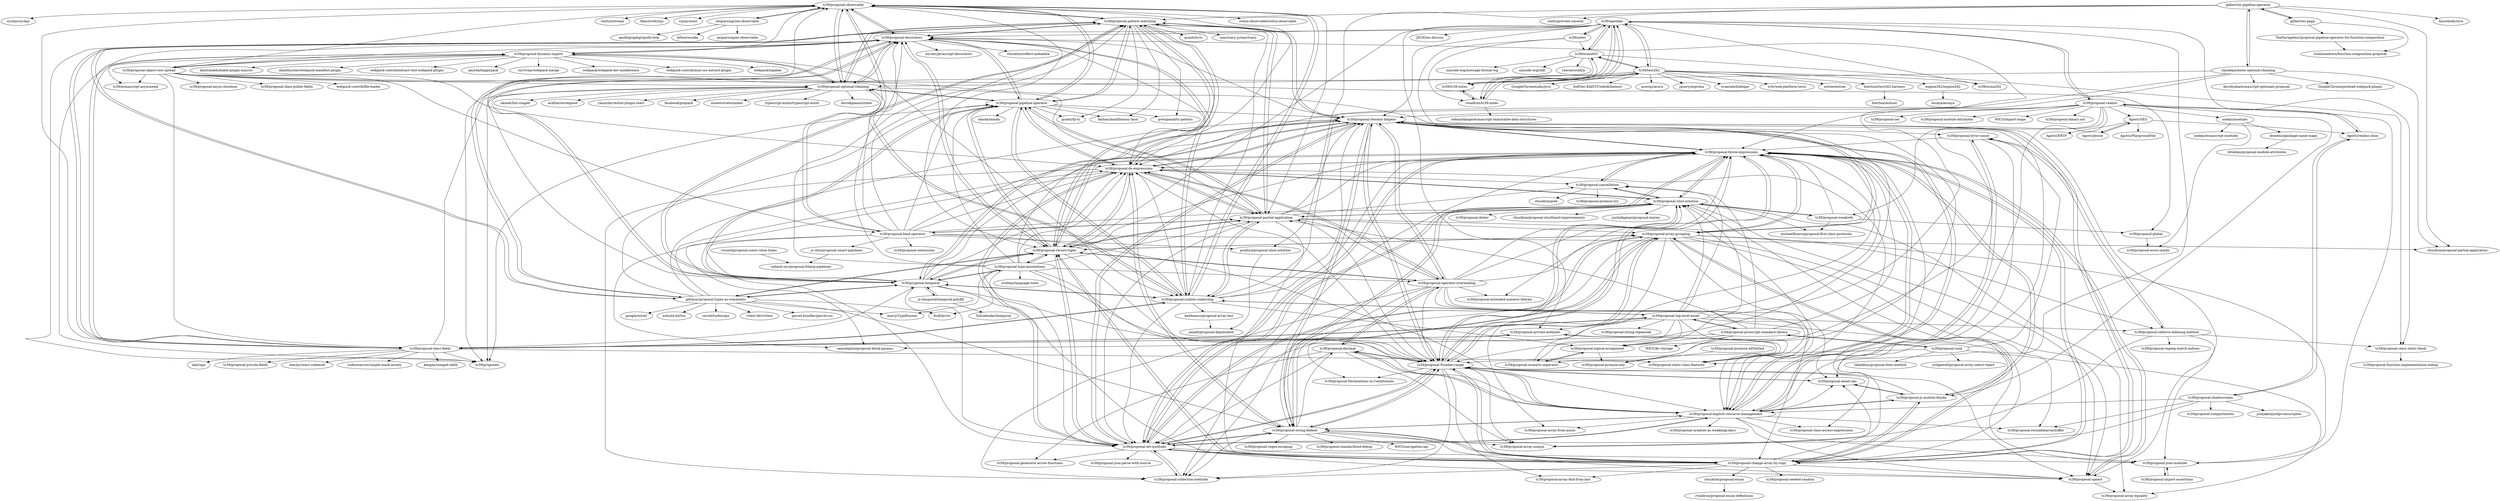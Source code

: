digraph G {
"tc39/proposal-observable" -> "tc39/proposal-pattern-matching"
"tc39/proposal-observable" -> "tc39/proposal-decorators"
"tc39/proposal-observable" -> "tc39/proposal-pipeline-operator"
"tc39/proposal-observable" -> "tc39/proposal-bind-operator"
"tc39/proposal-observable" -> "zenparsing/zen-observable"
"tc39/proposal-observable" -> "tc39/proposal-optional-chaining"
"tc39/proposal-observable" -> "tc39/proposal-do-expressions"
"tc39/proposal-observable" -> "redux-observable/redux-observable" ["e"=1]
"tc39/proposal-observable" -> "cyclejs/cyclejs" ["e"=1]
"tc39/proposal-observable" -> "tc39/proposal-partial-application"
"tc39/proposal-observable" -> "tc39/proposal-record-tuple"
"tc39/proposal-observable" -> "staltz/xstream" ["e"=1]
"tc39/proposal-observable" -> "tc39/proposal-nullish-coalescing"
"tc39/proposal-observable" -> "ReactiveX/rxjs" ["e"=1]
"tc39/proposal-observable" -> "cujojs/most" ["e"=1]
"tc39/proposal-pipeline-operator" -> "tc39/proposal-pattern-matching"
"tc39/proposal-pipeline-operator" -> "tc39/proposal-partial-application"
"tc39/proposal-pipeline-operator" -> "tc39/proposal-optional-chaining"
"tc39/proposal-pipeline-operator" -> "tc39/proposal-record-tuple"
"tc39/proposal-pipeline-operator" -> "gcanti/fp-ts" ["e"=1]
"tc39/proposal-pipeline-operator" -> "tc39/proposal-do-expressions"
"tc39/proposal-pipeline-operator" -> "tc39/proposal-observable"
"tc39/proposal-pipeline-operator" -> "fantasyland/fantasy-land" ["e"=1]
"tc39/proposal-pipeline-operator" -> "tc39/proposal-temporal"
"tc39/proposal-pipeline-operator" -> "tc39/proposal-decorators"
"tc39/proposal-pipeline-operator" -> "tc39/proposals" ["e"=1]
"tc39/proposal-pipeline-operator" -> "gvergnaud/ts-pattern" ["e"=1]
"tc39/proposal-pipeline-operator" -> "tc39/proposal-iterator-helpers"
"tc39/proposal-pipeline-operator" -> "tc39/proposal-nullish-coalescing"
"tc39/proposal-pipeline-operator" -> "ramda/ramda" ["e"=1]
"tc39/proposal-Number.range" -> "tc39/proposal-await.ops"
"tc39/proposal-Number.range" -> "tc39/proposal-throw-expressions"
"tc39/proposal-Number.range" -> "tc39/proposal-slice-notation"
"tc39/proposal-Number.range" -> "tc39/proposal-string-dedent"
"tc39/proposal-Number.range" -> "tc39/proposal-collection-methods"
"tc39/proposal-Number.range" -> "tc39/proposal-iterator-helpers"
"tc39/proposal-Number.range" -> "tc39/proposal-array-unique"
"tc39/proposal-Number.range" -> "tc39/proposal-change-array-by-copy"
"tc39/proposal-Number.range" -> "tc39/proposal-explicit-resource-management"
"tc39/proposal-Number.range" -> "tc39/proposal-upsert"
"tc39/proposal-Number.range" -> "tc39/proposal-array-find-from-last"
"tc39/proposal-Number.range" -> "tc39/proposal-decimal"
"tc39/proposal-Number.range" -> "tc39/proposal-set-methods"
"tc39/proposal-Number.range" -> "tc39/proposal-array-grouping"
"tc39/proposal-Number.range" -> "tc39/proposal-Declarations-in-Conditionals"
"tc39/proposal-await.ops" -> "tc39/proposal-Number.range"
"tc39/proposal-await.ops" -> "tc39/proposal-js-module-blocks"
"tc39/proposal-bind-operator" -> "tc39/proposal-partial-application"
"tc39/proposal-bind-operator" -> "tc39/proposal-observable"
"tc39/proposal-bind-operator" -> "tc39/proposal-do-expressions"
"tc39/proposal-bind-operator" -> "tc39/proposal-pipeline-operator"
"tc39/proposal-bind-operator" -> "tc39/proposal-pattern-matching"
"tc39/proposal-bind-operator" -> "js-choi/proposal-smart-pipelines"
"tc39/proposal-bind-operator" -> "tc39/proposal-slice-notation"
"tc39/proposal-bind-operator" -> "tc39/proposal-extensions"
"tc39/proposal-bind-operator" -> "tc39/proposal-throw-expressions"
"tc39/proposal-bind-operator" -> "rbuckton/proposal-partial-application"
"tc39/proposal-bind-operator" -> "tc39/proposal-decorators"
"tc39/proposal-bind-operator" -> "gsathya/proposal-slice-notation"
"tc39/proposal-bind-operator" -> "tc39/proposal-set-methods"
"tc39/proposal-bind-operator" -> "tc39/proposal-explicit-resource-management"
"tc39/proposal-bind-operator" -> "samuelgoto/proposal-block-params"
"tc39/proposal-class-static-block" -> "tc39/proposal-function-implementation-hiding"
"tc39/proposal-do-expressions" -> "tc39/proposal-partial-application"
"tc39/proposal-do-expressions" -> "tc39/proposal-throw-expressions"
"tc39/proposal-do-expressions" -> "tc39/proposal-pattern-matching"
"tc39/proposal-do-expressions" -> "tc39/proposal-record-tuple"
"tc39/proposal-do-expressions" -> "tc39/proposal-iterator-helpers"
"tc39/proposal-do-expressions" -> "tc39/proposal-slice-notation"
"tc39/proposal-do-expressions" -> "tc39/proposal-set-methods"
"tc39/proposal-do-expressions" -> "tc39/proposal-Number.range"
"tc39/proposal-do-expressions" -> "tc39/proposal-string-dedent"
"tc39/proposal-do-expressions" -> "tc39/proposal-pipeline-operator"
"tc39/proposal-do-expressions" -> "tc39/proposal-explicit-resource-management"
"tc39/proposal-do-expressions" -> "tc39/proposal-operator-overloading"
"tc39/proposal-do-expressions" -> "tc39/proposal-cancellation"
"tc39/proposal-do-expressions" -> "samuelgoto/proposal-block-params"
"tc39/proposal-do-expressions" -> "tc39/proposal-collection-methods"
"tc39/proposal-import-assertions" -> "tc39/proposal-json-modules"
"tc39/ecma402" -> "tc39/agendas"
"tc39/ecma402" -> "unicode-org/message-format-wg" ["e"=1]
"tc39/ecma402" -> "tc39/test262"
"tc39/ecma402" -> "tc39/tc39-notes"
"tc39/ecma402" -> "tc39/proposal-class-static-block"
"tc39/ecma402" -> "unicode-org/cldr" ["e"=1]
"tc39/ecma402" -> "rxaviers/cldrjs" ["e"=1]
"tc39/proposal-record-tuple" -> "tc39/proposal-iterator-helpers"
"tc39/proposal-record-tuple" -> "tc39/proposal-do-expressions"
"tc39/proposal-record-tuple" -> "tc39/proposal-pattern-matching"
"tc39/proposal-record-tuple" -> "tc39/proposal-partial-application"
"tc39/proposal-record-tuple" -> "tc39/proposal-temporal"
"tc39/proposal-record-tuple" -> "tc39/proposal-pipeline-operator"
"tc39/proposal-record-tuple" -> "tc39/proposal-set-methods"
"tc39/proposal-record-tuple" -> "tc39/proposal-change-array-by-copy"
"tc39/proposal-record-tuple" -> "tc39/proposal-array-grouping"
"tc39/proposal-record-tuple" -> "tc39/proposal-throw-expressions"
"tc39/proposal-record-tuple" -> "giltayar/proposal-types-as-comments"
"tc39/proposal-record-tuple" -> "tc39/proposal-Number.range"
"tc39/proposal-record-tuple" -> "tc39/proposal-operator-overloading"
"tc39/proposal-record-tuple" -> "tc39/proposal-decorators"
"tc39/proposal-record-tuple" -> "tc39/proposal-type-annotations"
"tc39/notes" -> "tc39/agendas"
"tc39/notes" -> "rwaldron/tc39-notes"
"tc39/notes" -> "tc39/proposal-Number.range"
"tc39/notes" -> "tc39/ecma402"
"tc39/proposal-decorators" -> "tc39/proposal-observable"
"tc39/proposal-decorators" -> "wycats/javascript-decorators" ["e"=1]
"tc39/proposal-decorators" -> "tc39/proposal-temporal"
"tc39/proposal-decorators" -> "tc39/proposal-pipeline-operator"
"tc39/proposal-decorators" -> "tc39/proposal-pattern-matching"
"tc39/proposal-decorators" -> "tc39/proposal-iterator-helpers"
"tc39/proposal-decorators" -> "tc39/proposal-optional-chaining"
"tc39/proposal-decorators" -> "tc39/proposal-record-tuple"
"tc39/proposal-decorators" -> "rbuckton/reflect-metadata" ["e"=1]
"tc39/proposal-decorators" -> "tc39/proposal-class-fields"
"tc39/proposal-decorators" -> "tc39/proposals" ["e"=1]
"tc39/proposal-decorators" -> "tc39/proposal-do-expressions"
"tc39/proposal-decorators" -> "tc39/proposal-dynamic-import"
"tc39/proposal-decorators" -> "giltayar/proposal-types-as-comments"
"tc39/proposal-decorators" -> "tc39/proposal-nullish-coalescing"
"tc39/proposal-weakrefs" -> "tc39/proposal-slice-notation"
"tc39/proposal-weakrefs" -> "tc39/proposal-throw-expressions"
"tc39/proposal-weakrefs" -> "tc39/proposal-global"
"tc39/proposal-weakrefs" -> "michaelficarra/proposal-first-class-protocols"
"tc39/test262" -> "tc39/agendas"
"tc39/test262" -> "tc39/ecma262" ["e"=1]
"tc39/test262" -> "estree/estree" ["e"=1]
"tc39/test262" -> "tc39/ecma402"
"tc39/test262" -> "rwaldron/tc39-notes"
"tc39/test262" -> "bterlson/test262-harness"
"tc39/test262" -> "engine262/engine262"
"tc39/test262" -> "tc39/tc39-notes"
"tc39/test262" -> "tc39/proposals" ["e"=1]
"tc39/test262" -> "GoogleChromeLabs/jsvu" ["e"=1]
"tc39/test262" -> "SoftSec-KAIST/CodeAlchemist" ["e"=1]
"tc39/test262" -> "acornjs/acorn" ["e"=1]
"tc39/test262" -> "jquery/esprima" ["e"=1]
"tc39/test262" -> "svaarala/duktape" ["e"=1]
"tc39/test262" -> "w3c/web-platform-tests" ["e"=1]
"tc39/proposal-nullish-coalescing" -> "tc39/proposal-optional-chaining"
"tc39/proposal-nullish-coalescing" -> "tc39/proposal-top-level-await"
"tc39/proposal-nullish-coalescing" -> "tc39/proposal-partial-application"
"tc39/proposal-nullish-coalescing" -> "tc39/proposal-logical-assignment"
"tc39/proposal-nullish-coalescing" -> "tc39/proposal-pipeline-operator"
"tc39/proposal-nullish-coalescing" -> "tc39/proposal-throw-expressions"
"tc39/proposal-nullish-coalescing" -> "tc39/proposal-do-expressions"
"tc39/proposal-nullish-coalescing" -> "tc39/proposal-pattern-matching"
"tc39/proposal-nullish-coalescing" -> "tc39/proposal-observable"
"tc39/proposal-nullish-coalescing" -> "tc39/proposal-decorators"
"tc39/proposal-nullish-coalescing" -> "tc39/proposal-class-fields"
"tc39/proposal-nullish-coalescing" -> "keithamus/proposal-array-last"
"tc39/proposal-nullish-coalescing" -> "tc39/proposal-set-methods"
"tc39/proposal-nullish-coalescing" -> "tc39/proposal-iterator-helpers"
"tc39/proposal-nullish-coalescing" -> "tc39/proposal-temporal"
"tc39/proposal-partial-application" -> "tc39/proposal-pipeline-operator"
"tc39/proposal-partial-application" -> "tc39/proposal-do-expressions"
"tc39/proposal-partial-application" -> "tc39/proposal-record-tuple"
"tc39/proposal-partial-application" -> "tc39/proposal-slice-notation"
"tc39/proposal-partial-application" -> "tc39/proposal-pattern-matching"
"tc39/proposal-partial-application" -> "tc39/proposal-bind-operator"
"tc39/proposal-partial-application" -> "tc39/proposal-set-methods"
"tc39/proposal-partial-application" -> "tc39/proposal-iterator-helpers"
"tc39/proposal-partial-application" -> "tc39/proposal-nullish-coalescing"
"tc39/proposal-partial-application" -> "tc39/proposal-array-grouping"
"tc39/proposal-partial-application" -> "tc39/proposal-Number.range"
"tc39/proposal-partial-application" -> "tc39/proposal-change-array-by-copy"
"tc39/proposal-partial-application" -> "tc39/proposal-explicit-resource-management"
"tc39/proposal-partial-application" -> "tc39/proposal-throw-expressions"
"tc39/proposal-partial-application" -> "tc39/proposal-cancellation"
"tc39/proposal-array-grouping" -> "tc39/proposal-change-array-by-copy"
"tc39/proposal-array-grouping" -> "tc39/proposal-set-methods"
"tc39/proposal-array-grouping" -> "tc39/proposal-string-dedent"
"tc39/proposal-array-grouping" -> "tc39/proposal-throw-expressions"
"tc39/proposal-array-grouping" -> "tc39/proposal-Number.range"
"tc39/proposal-array-grouping" -> "tc39/proposal-iterator-helpers"
"tc39/proposal-array-grouping" -> "tc39/proposal-explicit-resource-management"
"tc39/proposal-array-grouping" -> "tc39/proposal-collection-methods"
"tc39/proposal-array-grouping" -> "tc39/proposal-resizablearraybuffer"
"tc39/proposal-array-grouping" -> "tc39/proposal-record-tuple"
"tc39/proposal-array-grouping" -> "tc39/proposal-relative-indexing-method"
"tc39/proposal-array-grouping" -> "tc39/proposal-upsert"
"tc39/proposal-array-grouping" -> "tc39/proposal-json-modules"
"tc39/proposal-array-grouping" -> "tc39/proposal-array-from-async"
"tc39/proposal-decimal" -> "tc39/proposal-Number.range"
"tc39/proposal-decimal" -> "tc39/proposal-explicit-resource-management"
"tc39/proposal-decimal" -> "tc39/proposal-operator-overloading"
"tc39/proposal-decimal" -> "tc39/proposal-array-unique"
"tc39/proposal-decimal" -> "tc39/proposal-set-methods"
"tc39/proposal-decimal" -> "tc39/proposal-generator-arrow-functions"
"tc39/proposal-pattern-matching" -> "tc39/proposal-pipeline-operator"
"tc39/proposal-pattern-matching" -> "tc39/proposal-do-expressions"
"tc39/proposal-pattern-matching" -> "tc39/proposal-record-tuple"
"tc39/proposal-pattern-matching" -> "tc39/proposal-partial-application"
"tc39/proposal-pattern-matching" -> "tc39/proposal-iterator-helpers"
"tc39/proposal-pattern-matching" -> "gvergnaud/ts-pattern" ["e"=1]
"tc39/proposal-pattern-matching" -> "tc39/proposal-optional-chaining"
"tc39/proposal-pattern-matching" -> "gcanti/fp-ts" ["e"=1]
"tc39/proposal-pattern-matching" -> "tc39/proposal-observable"
"tc39/proposal-pattern-matching" -> "fantasyland/fantasy-land" ["e"=1]
"tc39/proposal-pattern-matching" -> "tc39/proposal-temporal"
"tc39/proposal-pattern-matching" -> "gcanti/io-ts" ["e"=1]
"tc39/proposal-pattern-matching" -> "tc39/proposal-decorators"
"tc39/proposal-pattern-matching" -> "giltayar/proposal-types-as-comments"
"tc39/proposal-pattern-matching" -> "sanctuary-js/sanctuary" ["e"=1]
"tc39/proposal-type-annotations" -> "tc39/proposal-record-tuple"
"tc39/proposal-type-annotations" -> "tc39/proposal-decorators"
"tc39/proposal-type-annotations" -> "tc39/proposal-pattern-matching"
"tc39/proposal-type-annotations" -> "tc39/proposal-iterator-helpers"
"tc39/proposal-type-annotations" -> "tc39/proposal-temporal"
"tc39/proposal-type-annotations" -> "tc39/proposal-pipeline-operator"
"tc39/proposal-type-annotations" -> "tc39/proposal-set-methods"
"tc39/proposal-type-annotations" -> "tc39/proposal-partial-application"
"tc39/proposal-type-annotations" -> "tc39/proposal-do-expressions"
"tc39/proposal-type-annotations" -> "dudykr/stc" ["e"=1]
"tc39/proposal-type-annotations" -> "tc39/proposal-Number.range"
"tc39/proposal-type-annotations" -> "marcj/TypeRunner" ["e"=1]
"tc39/proposal-type-annotations" -> "tc39/proposal-operator-overloading"
"tc39/proposal-type-annotations" -> "sveltejs/language-tools" ["e"=1]
"tc39/proposal-type-annotations" -> "tc39/proposal-explicit-resource-management"
"engine262/engine262" -> "escaya/escaya" ["e"=1]
"giltayar/proposal-types-as-comments" -> "tc39/proposal-iterator-helpers"
"giltayar/proposal-types-as-comments" -> "tc39/proposal-record-tuple"
"giltayar/proposal-types-as-comments" -> "tc39/proposal-pattern-matching"
"giltayar/proposal-types-as-comments" -> "tc39/proposal-temporal"
"giltayar/proposal-types-as-comments" -> "esbuild-kit/tsx" ["e"=1]
"giltayar/proposal-types-as-comments" -> "dudykr/stc" ["e"=1]
"giltayar/proposal-types-as-comments" -> "tc39/proposal-decorators"
"giltayar/proposal-types-as-comments" -> "vercel/turborepo" ["e"=1]
"giltayar/proposal-types-as-comments" -> "vitest-dev/vitest" ["e"=1]
"giltayar/proposal-types-as-comments" -> "tc39/proposal-pipeline-operator"
"giltayar/proposal-types-as-comments" -> "tc39/proposal-do-expressions"
"giltayar/proposal-types-as-comments" -> "parcel-bundler/parcel-css" ["e"=1]
"giltayar/proposal-types-as-comments" -> "google/wireit" ["e"=1]
"giltayar/proposal-types-as-comments" -> "tc39/proposal-string-dedent"
"giltayar/proposal-types-as-comments" -> "marcj/TypeRunner" ["e"=1]
"tc39/agendas" -> "tc39/notes"
"tc39/agendas" -> "tc39/test262"
"tc39/agendas" -> "tc39/ecma402"
"tc39/agendas" -> "rwaldron/tc39-notes"
"tc39/agendas" -> "tc39/proposal-realms"
"tc39/agendas" -> "tc39/tc39-notes"
"tc39/agendas" -> "tc39/proposal-record-tuple"
"tc39/agendas" -> "tc39/proposal-iterator-helpers"
"tc39/agendas" -> "JSCIG/es-discuss" ["e"=1]
"tc39/agendas" -> "tc39/proposal-decorators"
"tc39/agendas" -> "tc39/proposal-class-static-block"
"tc39/agendas" -> "tc39/ecma262" ["e"=1]
"tc39/agendas" -> "tc39/proposal-static-class-features"
"tc39/agendas" -> "tc39/proposals" ["e"=1]
"tc39/agendas" -> "tc39/proposal-private-methods"
"tc39/proposal-cancellation" -> "tc39/proposal-slice-notation"
"tc39/proposal-cancellation" -> "rbuckton/prex"
"tc39/proposal-cancellation" -> "tc39/proposal-throw-expressions"
"tc39/proposal-cancellation" -> "tc39/proposal-promise-try"
"tc39/proposal-iterator-helpers" -> "tc39/proposal-set-methods"
"tc39/proposal-iterator-helpers" -> "tc39/proposal-explicit-resource-management"
"tc39/proposal-iterator-helpers" -> "tc39/proposal-record-tuple"
"tc39/proposal-iterator-helpers" -> "tc39/proposal-Number.range"
"tc39/proposal-iterator-helpers" -> "tc39/proposal-throw-expressions"
"tc39/proposal-iterator-helpers" -> "tc39/proposal-string-dedent"
"tc39/proposal-iterator-helpers" -> "tc39/proposal-do-expressions"
"tc39/proposal-iterator-helpers" -> "tc39/proposal-array-grouping"
"tc39/proposal-iterator-helpers" -> "tc39/proposal-change-array-by-copy"
"tc39/proposal-iterator-helpers" -> "tc39/proposal-operator-overloading"
"tc39/proposal-iterator-helpers" -> "tc39/proposal-pattern-matching"
"tc39/proposal-iterator-helpers" -> "tc39/proposal-error-cause"
"tc39/proposal-iterator-helpers" -> "tc39/proposal-temporal"
"tc39/proposal-iterator-helpers" -> "tc39/proposal-await.ops"
"tc39/proposal-iterator-helpers" -> "tc39/proposal-upsert"
"tc39/proposal-operator-overloading" -> "tc39/proposal-iterator-helpers"
"tc39/proposal-operator-overloading" -> "tc39/proposal-decimal"
"tc39/proposal-operator-overloading" -> "tc39/proposal-slice-notation"
"tc39/proposal-operator-overloading" -> "tc39/proposal-await.ops"
"tc39/proposal-operator-overloading" -> "tc39/proposal-throw-expressions"
"tc39/proposal-operator-overloading" -> "tc39/proposal-do-expressions"
"tc39/proposal-operator-overloading" -> "tc39/proposal-Declarations-in-Conditionals"
"tc39/proposal-operator-overloading" -> "tc39/proposal-extended-numeric-literals"
"tc39/proposal-operator-overloading" -> "tc39/proposal-array-grouping"
"tc39/proposal-operator-overloading" -> "tc39/proposal-record-tuple"
"tc39/proposal-operator-overloading" -> "tc39/proposal-change-array-by-copy"
"tc39/proposal-operator-overloading" -> "tc39/proposal-partial-application"
"tc39/proposal-operator-overloading" -> "tc39/proposal-explicit-resource-management"
"tc39/proposal-operator-overloading" -> "tc39/proposal-Number.range"
"tc39/proposal-operator-overloading" -> "tc39/proposal-collection-methods"
"tc39/proposal-throw-expressions" -> "tc39/proposal-upsert"
"tc39/proposal-throw-expressions" -> "tc39/proposal-set-methods"
"tc39/proposal-throw-expressions" -> "tc39/proposal-explicit-resource-management"
"tc39/proposal-throw-expressions" -> "tc39/proposal-string-dedent"
"tc39/proposal-throw-expressions" -> "tc39/proposal-slice-notation"
"tc39/proposal-throw-expressions" -> "tc39/proposal-Number.range"
"tc39/proposal-throw-expressions" -> "tc39/proposal-iterator-helpers"
"tc39/proposal-throw-expressions" -> "tc39/proposal-do-expressions"
"tc39/proposal-throw-expressions" -> "tc39/proposal-change-array-by-copy"
"tc39/proposal-throw-expressions" -> "tc39/proposal-collection-methods"
"tc39/proposal-throw-expressions" -> "tc39/proposal-class-access-expressions"
"tc39/proposal-throw-expressions" -> "tc39/proposal-extended-numeric-literals"
"tc39/proposal-throw-expressions" -> "tc39/proposal-array-grouping"
"tc39/proposal-throw-expressions" -> "tc39/proposal-cancellation"
"tc39/proposal-throw-expressions" -> "tc39/proposal-js-module-blocks"
"tc39/proposal-upsert" -> "tc39/proposal-throw-expressions"
"tc39/proposal-upsert" -> "tc39/proposal-array-equality"
"tc39/proposal-static-class-features" -> "tc39/proposal-private-methods"
"js-temporal/temporal-polyfill" -> "fullcalendar/temporal"
"js-temporal/temporal-polyfill" -> "tc39/proposal-temporal"
"tc39/proposal-optional-chaining" -> "tc39/proposal-nullish-coalescing"
"tc39/proposal-optional-chaining" -> "tc39/proposal-pipeline-operator"
"tc39/proposal-optional-chaining" -> "tc39/proposal-pattern-matching"
"tc39/proposal-optional-chaining" -> "tc39/proposals" ["e"=1]
"tc39/proposal-optional-chaining" -> "tc39/proposal-decorators"
"tc39/proposal-optional-chaining" -> "mweststrate/immer" ["e"=1]
"tc39/proposal-optional-chaining" -> "tc39/proposal-observable"
"tc39/proposal-optional-chaining" -> "typescript-eslint/typescript-eslint" ["e"=1]
"tc39/proposal-optional-chaining" -> "tc39/proposal-partial-application"
"tc39/proposal-optional-chaining" -> "davidkpiano/xstate" ["e"=1]
"tc39/proposal-optional-chaining" -> "okonet/lint-staged" ["e"=1]
"tc39/proposal-optional-chaining" -> "acdlite/recompose" ["e"=1]
"tc39/proposal-optional-chaining" -> "yannickcr/eslint-plugin-react" ["e"=1]
"tc39/proposal-optional-chaining" -> "facebook/prepack" ["e"=1]
"tc39/proposal-optional-chaining" -> "tc39/proposal-dynamic-import"
"tc39/proposal-relative-indexing-method" -> "tc39/proposal-class-static-block"
"tc39/proposal-relative-indexing-method" -> "tc39/proposal-error-cause"
"tc39/proposal-relative-indexing-method" -> "tc39/proposal-array-unique"
"tc39/proposal-relative-indexing-method" -> "tc39/proposal-regexp-match-indices"
"tc39/proposal-relative-indexing-method" -> "tc39/proposal-json-modules"
"tc39/proposal-temporal" -> "tc39/proposal-record-tuple"
"tc39/proposal-temporal" -> "tc39/proposal-iterator-helpers"
"tc39/proposal-temporal" -> "tc39/proposal-pattern-matching"
"tc39/proposal-temporal" -> "tc39/proposal-decorators"
"tc39/proposal-temporal" -> "tc39/proposal-pipeline-operator"
"tc39/proposal-temporal" -> "js-temporal/temporal-polyfill"
"tc39/proposal-temporal" -> "giltayar/proposal-types-as-comments"
"tc39/proposal-temporal" -> "tc39/proposal-do-expressions"
"tc39/proposal-temporal" -> "tc39/proposal-set-methods"
"tc39/proposal-temporal" -> "tc39/proposal-observable"
"tc39/proposal-temporal" -> "tc39/proposal-nullish-coalescing"
"tc39/proposal-temporal" -> "tc39/proposal-change-array-by-copy"
"tc39/proposal-temporal" -> "tc39/proposal-Number.range"
"tc39/proposal-temporal" -> "tc39/proposal-throw-expressions"
"tc39/proposal-temporal" -> "tc39/proposal-type-annotations"
"rwaldron/tc39-notes" -> "tc39/agendas"
"rwaldron/tc39-notes" -> "tc39/tc39-notes"
"rwaldron/tc39-notes" -> "sebmarkbage/ecmascript-immutable-data-structures" ["e"=1]
"rwaldron/tc39-notes" -> "tc39/test262"
"tc39/proposal-object-rest-spread" -> "tc39/proposal-dynamic-import"
"tc39/proposal-object-rest-spread" -> "tc39/proposal-async-iteration" ["e"=1]
"tc39/proposal-object-rest-spread" -> "tc39/proposal-observable"
"tc39/proposal-object-rest-spread" -> "tc39/ecmascript-asyncawait" ["e"=1]
"tc39/proposal-object-rest-spread" -> "tc39/proposal-numeric-separator"
"tc39/proposal-object-rest-spread" -> "tc39/proposal-optional-chaining"
"tc39/proposal-object-rest-spread" -> "tc39/proposal-class-fields"
"tc39/proposal-object-rest-spread" -> "tc39/proposal-class-public-fields"
"tc39/proposal-object-rest-spread" -> "webpack-contrib/file-loader" ["e"=1]
"tc39/proposal-object-rest-spread" -> "tc39/proposal-bind-operator"
"tc39/proposal-object-rest-spread" -> "tc39/proposal-decorators"
"tc39/proposal-object-rest-spread" -> "tc39/proposal-global"
"tc39/proposal-object-rest-spread" -> "tc39/proposal-do-expressions"
"tc39/proposal-dynamic-import" -> "survivejs/webpack-merge" ["e"=1]
"tc39/proposal-dynamic-import" -> "tc39/proposal-decorators"
"tc39/proposal-dynamic-import" -> "tc39/proposal-class-fields"
"tc39/proposal-dynamic-import" -> "tc39/ecmascript-asyncawait" ["e"=1]
"tc39/proposal-dynamic-import" -> "tc39/proposal-optional-chaining"
"tc39/proposal-dynamic-import" -> "tc39/proposal-observable"
"tc39/proposal-dynamic-import" -> "tc39/proposal-nullish-coalescing"
"tc39/proposal-dynamic-import" -> "webpack/webpack-dev-middleware" ["e"=1]
"tc39/proposal-dynamic-import" -> "webpack-contrib/mini-css-extract-plugin" ["e"=1]
"tc39/proposal-dynamic-import" -> "tc39/proposal-object-rest-spread"
"tc39/proposal-dynamic-import" -> "webpack/tapable" ["e"=1]
"tc39/proposal-dynamic-import" -> "kentcdodds/babel-plugin-macros" ["e"=1]
"tc39/proposal-dynamic-import" -> "danethurber/webpack-manifest-plugin" ["e"=1]
"tc39/proposal-dynamic-import" -> "webpack-contrib/extract-text-webpack-plugin" ["e"=1]
"tc39/proposal-dynamic-import" -> "amireh/happypack" ["e"=1]
"tc39/proposal-change-array-by-copy" -> "tc39/proposal-array-grouping"
"tc39/proposal-change-array-by-copy" -> "tc39/proposal-string-dedent"
"tc39/proposal-change-array-by-copy" -> "tc39/proposal-throw-expressions"
"tc39/proposal-change-array-by-copy" -> "tc39/proposal-Number.range"
"tc39/proposal-change-array-by-copy" -> "tc39/proposal-set-methods"
"tc39/proposal-change-array-by-copy" -> "tc39/proposal-js-module-blocks"
"tc39/proposal-change-array-by-copy" -> "tc39/proposal-iterator-helpers"
"tc39/proposal-change-array-by-copy" -> "tc39/proposal-collection-methods"
"tc39/proposal-change-array-by-copy" -> "tc39/proposal-await.ops"
"tc39/proposal-change-array-by-copy" -> "tc39/proposal-record-tuple"
"tc39/proposal-change-array-by-copy" -> "rbuckton/proposal-enum"
"tc39/proposal-change-array-by-copy" -> "tc39/proposal-upsert"
"tc39/proposal-change-array-by-copy" -> "tc39/proposal-slice-notation"
"tc39/proposal-change-array-by-copy" -> "tc39/proposal-array-find-from-last"
"tc39/proposal-change-array-by-copy" -> "tc39/proposal-seeded-random"
"tc39/tc39-notes" -> "rwaldron/tc39-notes"
"tc39/tc39-notes" -> "tc39/ecma402"
"tc39/tc39-notes" -> "tc39/agendas"
"tc39/proposal-top-level-await" -> "tc39/proposal-nullish-coalescing"
"tc39/proposal-top-level-await" -> "tc39/proposal-throw-expressions"
"tc39/proposal-top-level-await" -> "tc39/proposal-numeric-separator"
"tc39/proposal-top-level-await" -> "tc39/proposal-static-class-features"
"tc39/proposal-top-level-await" -> "tc39/proposal-logical-assignment"
"tc39/proposal-top-level-await" -> "tc39/proposal-class-fields"
"tc39/proposal-top-level-await" -> "tc39/proposal-set-methods"
"tc39/proposal-top-level-await" -> "tc39/proposal-string-replaceall"
"tc39/proposal-top-level-await" -> "tc39/proposal-slice-notation"
"tc39/proposal-top-level-await" -> "tc39/proposal-javascript-standard-library"
"tc39/proposal-top-level-await" -> "tc39/proposal-relative-indexing-method"
"tc39/proposal-top-level-await" -> "tc39/proposal-json-modules"
"tc39/proposal-top-level-await" -> "tc39/proposal-decorators"
"tc39/proposal-top-level-await" -> "tc39/proposal-private-methods"
"tc39/proposal-top-level-await" -> "tc39/proposal-cancellation"
"claudepache/es-optional-chaining" -> "tc39/proposal-optional-chaining"
"claudepache/es-optional-chaining" -> "davidyaha/ecmascript-optionals-proposal"
"claudepache/es-optional-chaining" -> "tc39/proposal-nullish-coalescing"
"claudepache/es-optional-chaining" -> "rbuckton/proposal-partial-application"
"claudepache/es-optional-chaining" -> "tc39/proposal-do-expressions"
"claudepache/es-optional-chaining" -> "gilbert/es-pipeline-operator"
"claudepache/es-optional-chaining" -> "GoogleChrome/preload-webpack-plugin" ["e"=1]
"tc39/proposal-error-cause" -> "tc39/proposal-explicit-resource-management"
"tc39/proposal-error-cause" -> "tc39/proposal-relative-indexing-method"
"tc39/proposal-error-cause" -> "tc39/proposal-array-unique"
"tc39/proposal-error-cause" -> "tc39/proposal-throw-expressions"
"tc39/proposal-javascript-standard-library" -> "tc39/proposal-uuid"
"tc39/proposal-javascript-standard-library" -> "tc39/proposal-cancellation"
"tc39/proposal-javascript-standard-library" -> "WICG/kv-storage" ["e"=1]
"tc39/proposal-javascript-standard-library" -> "tc39/proposal-partial-application"
"tc39/proposal-javascript-standard-library" -> "tc39/proposal-top-level-await"
"tc39/proposal-javascript-standard-library" -> "tc39/proposal-throw-expressions"
"tc39/proposal-javascript-standard-library" -> "tc39/proposal-promise-any"
"tc39/proposal-javascript-standard-library" -> "tc39/proposal-logical-assignment"
"tc39/proposal-javascript-standard-library" -> "samuelgoto/proposal-block-params"
"tc39/proposal-uuid" -> "jridgewell/proposal-array-select-reject"
"tc39/proposal-uuid" -> "tc39/proposal-error-cause"
"tc39/proposal-uuid" -> "tc39/proposal-Number.range"
"tc39/proposal-uuid" -> "tabatkins/proposal-item-method"
"tc39/proposal-uuid" -> "tc39/proposal-array-equality"
"tc39/proposal-uuid" -> "tc39/proposal-javascript-standard-library"
"tc39/proposal-global" -> "tc39/proposal-error-stacks"
"tc39/proposal-numeric-separator" -> "tc39/proposal-logical-assignment"
"tc39/proposal-numeric-separator" -> "tc39/proposal-throw-expressions"
"tc39/proposal-slice-notation" -> "tc39/proposal-throw-expressions"
"tc39/proposal-slice-notation" -> "tc39/proposal-Number.range"
"tc39/proposal-slice-notation" -> "tc39/proposal-deiter"
"tc39/proposal-slice-notation" -> "tc39/proposal-set-methods"
"tc39/proposal-slice-notation" -> "tc39/proposal-cancellation"
"tc39/proposal-slice-notation" -> "tc39/proposal-do-expressions"
"tc39/proposal-slice-notation" -> "rbuckton/proposal-shorthand-improvements"
"tc39/proposal-slice-notation" -> "michaelficarra/proposal-first-class-protocols"
"tc39/proposal-slice-notation" -> "tc39/proposal-partial-application"
"tc39/proposal-slice-notation" -> "tc39/proposal-array-equality"
"tc39/proposal-slice-notation" -> "justinfagnani/proposal-mixins"
"tc39/proposal-slice-notation" -> "tc39/proposal-upsert"
"tc39/proposal-slice-notation" -> "tc39/proposal-weakrefs"
"tc39/proposal-string-dedent" -> "tc39/proposal-throw-expressions"
"tc39/proposal-string-dedent" -> "tc39/proposal-Number.range"
"tc39/proposal-string-dedent" -> "tc39/proposal-set-methods"
"tc39/proposal-string-dedent" -> "tc39/proposal-change-array-by-copy"
"tc39/proposal-string-dedent" -> "tc39/proposal-iterator-helpers"
"tc39/proposal-string-dedent" -> "tc39/proposal-array-grouping"
"tc39/proposal-string-dedent" -> "tc39/proposal-upsert"
"tc39/proposal-string-dedent" -> "tc39/proposal-explicit-resource-management"
"tc39/proposal-string-dedent" -> "tc39/proposal-regex-escaping"
"tc39/proposal-string-dedent" -> "tc39/proposal-array-unique"
"tc39/proposal-string-dedent" -> "tc39/proposal-do-expressions"
"tc39/proposal-string-dedent" -> "tc39/proposal-standardized-debug"
"tc39/proposal-string-dedent" -> "tc39/proposal-collection-methods"
"tc39/proposal-string-dedent" -> "WICG/navigation-api" ["e"=1]
"tc39/proposal-string-dedent" -> "tc39/proposal-decimal"
"tc39/proposal-class-fields" -> "tc39/proposal-private-methods"
"tc39/proposal-class-fields" -> "tc39/proposal-top-level-await"
"tc39/proposal-class-fields" -> "tc39/proposal-decorators"
"tc39/proposal-class-fields" -> "tc39/proposal-dynamic-import"
"tc39/proposal-class-fields" -> "tc39/proposal-nullish-coalescing"
"tc39/proposal-class-fields" -> "tc39/proposal-optional-chaining"
"tc39/proposal-class-fields" -> "tc39/proposal-private-fields"
"tc39/proposal-class-fields" -> "tc39/proposal-static-class-features"
"tc39/proposal-class-fields" -> "tc39/proposal-temporal"
"tc39/proposal-class-fields" -> "tc39/proposals" ["e"=1]
"tc39/proposal-class-fields" -> "tc39/proposal-observable"
"tc39/proposal-class-fields" -> "reactjs/react-codemod" ["e"=1]
"tc39/proposal-class-fields" -> "codermarcos/simple-mask-money"
"tc39/proposal-class-fields" -> "kangax/compat-table" ["e"=1]
"tc39/proposal-class-fields" -> "zkat/npx" ["e"=1]
"tc39/proposal-promise-allSettled" -> "tc39/proposal-promise-any"
"Agoric/Jessie" -> "Agoric/SES"
"tc39/proposal-js-module-blocks" -> "tc39/proposal-await.ops"
"tc39/proposal-js-module-blocks" -> "tc39/proposal-throw-expressions"
"tc39/proposal-js-module-blocks" -> "tc39/proposal-explicit-resource-management"
"tc39/proposal-js-module-blocks" -> "tc39/proposal-change-array-by-copy"
"tc39/proposal-js-module-blocks" -> "tc39/proposal-Number.range"
"Agoric/realms-shim" -> "tc39/proposal-realms"
"Agoric/realms-shim" -> "tc39/proposal-shadowrealm"
"tc39/proposal-logical-assignment" -> "tc39/proposal-numeric-separator"
"tc39/proposal-logical-assignment" -> "tc39/proposal-slice-notation"
"tc39/proposal-logical-assignment" -> "tc39/proposal-promise-any"
"tc39/proposal-json-modules" -> "tc39/proposal-import-assertions"
"rricard/proposal-const-value-types" -> "valtech-nyc/proposal-fsharp-pipelines"
"tc39/proposal-private-methods" -> "tc39/proposal-static-class-features"
"tc39/proposal-private-methods" -> "tc39/proposal-class-fields"
"gilbert/es-pipeline-operator" -> "gilbert/es-papp"
"gilbert/es-pipeline-operator" -> "knowbody/crra" ["e"=1]
"gilbert/es-pipeline-operator" -> "tc39/proposal-pattern-matching"
"gilbert/es-pipeline-operator" -> "rbuckton/proposal-partial-application"
"gilbert/es-pipeline-operator" -> "gsathya/proposal-slice-notation"
"gilbert/es-pipeline-operator" -> "claudepache/es-optional-chaining"
"gilbert/es-pipeline-operator" -> "staltz/prevent-smoosh" ["e"=1]
"nodejs/modules" -> "nodejs/ecmascript-modules"
"nodejs/modules" -> "domenic/package-name-maps"
"nodejs/modules" -> "tc39/proposal-error-stacks"
"gilbert/es-papp" -> "gilbert/es-pipeline-operator"
"gilbert/es-papp" -> "TheNavigateur/proposal-pipeline-operator-for-function-composition"
"gilbert/es-papp" -> "isiahmeadows/function-composition-proposal"
"tc39/proposal-realms" -> "Agoric/realms-shim"
"tc39/proposal-realms" -> "tc39/proposal-ses"
"tc39/proposal-realms" -> "tc39/proposal-logical-assignment"
"tc39/proposal-realms" -> "tc39/proposal-explicit-resource-management"
"tc39/proposal-realms" -> "Agoric/SES"
"tc39/proposal-realms" -> "tc39/proposal-iterator-helpers"
"tc39/proposal-realms" -> "tc39/agendas"
"tc39/proposal-realms" -> "tc39/proposal-weakrefs"
"tc39/proposal-realms" -> "tc39/proposal-js-module-blocks"
"tc39/proposal-realms" -> "tc39/proposal-json-modules"
"tc39/proposal-realms" -> "tc39/proposal-throw-expressions"
"tc39/proposal-realms" -> "tc39/proposal-module-attributes" ["e"=1]
"tc39/proposal-realms" -> "nodejs/modules"
"tc39/proposal-realms" -> "WICG/import-maps" ["e"=1]
"tc39/proposal-realms" -> "tc39/proposal-binary-ast"
"keithamus/proposal-array-last" -> "jasnell/proposal-deprecated"
"zenparsing/zen-observable" -> "zenparsing/es-observable" ["e"=1]
"zenparsing/zen-observable" -> "tc39/proposal-observable"
"zenparsing/zen-observable" -> "apollographql/apollo-link" ["e"=1]
"zenparsing/zen-observable" -> "kitten/wonka" ["e"=1]
"tc39/proposal-shadowrealm" -> "Agoric/realms-shim"
"tc39/proposal-shadowrealm" -> "tc39/proposal-explicit-resource-management"
"tc39/proposal-shadowrealm" -> "tc39/proposal-compartments"
"tc39/proposal-shadowrealm" -> "tc39/proposal-resizablearraybuffer"
"tc39/proposal-shadowrealm" -> "tc39/proposal-set-methods"
"tc39/proposal-shadowrealm" -> "justjake/quickjs-emscripten" ["e"=1]
"tc39/proposal-set-methods" -> "tc39/proposal-collection-methods"
"tc39/proposal-set-methods" -> "tc39/proposal-throw-expressions"
"tc39/proposal-set-methods" -> "tc39/proposal-iterator-helpers"
"tc39/proposal-set-methods" -> "tc39/proposal-explicit-resource-management"
"tc39/proposal-set-methods" -> "tc39/proposal-array-grouping"
"tc39/proposal-set-methods" -> "tc39/proposal-string-dedent"
"tc39/proposal-set-methods" -> "tc39/proposal-upsert"
"tc39/proposal-set-methods" -> "tc39/proposal-change-array-by-copy"
"tc39/proposal-set-methods" -> "tc39/proposal-slice-notation"
"tc39/proposal-set-methods" -> "tc39/proposal-Number.range"
"tc39/proposal-set-methods" -> "tc39/proposal-do-expressions"
"tc39/proposal-set-methods" -> "tc39/proposal-json-parse-with-source"
"tc39/proposal-set-methods" -> "tc39/proposal-json-modules"
"tc39/proposal-set-methods" -> "tc39/proposal-record-tuple"
"tc39/proposal-set-methods" -> "tc39/proposal-generator-arrow-functions"
"tc39/proposal-collection-methods" -> "tc39/proposal-set-methods"
"js-choi/proposal-smart-pipelines" -> "valtech-nyc/proposal-fsharp-pipelines"
"rbuckton/proposal-enum" -> "rwaldron/proposal-enum-definitions"
"tc39/proposal-explicit-resource-management" -> "tc39/proposal-set-methods"
"tc39/proposal-explicit-resource-management" -> "tc39/proposal-throw-expressions"
"tc39/proposal-explicit-resource-management" -> "tc39/proposal-iterator-helpers"
"tc39/proposal-explicit-resource-management" -> "tc39/proposal-upsert"
"tc39/proposal-explicit-resource-management" -> "tc39/proposal-Number.range"
"tc39/proposal-explicit-resource-management" -> "tc39/proposal-error-cause"
"tc39/proposal-explicit-resource-management" -> "tc39/proposal-symbols-as-weakmap-keys"
"tc39/proposal-explicit-resource-management" -> "tc39/proposal-resizablearraybuffer"
"tc39/proposal-explicit-resource-management" -> "tc39/proposal-string-dedent"
"tc39/proposal-explicit-resource-management" -> "tc39/proposal-await.ops"
"tc39/proposal-explicit-resource-management" -> "tc39/proposal-class-access-expressions"
"tc39/proposal-explicit-resource-management" -> "tc39/proposal-decimal"
"tc39/proposal-explicit-resource-management" -> "tc39/proposal-js-module-blocks"
"tc39/proposal-explicit-resource-management" -> "tc39/proposal-array-from-async"
"tc39/proposal-explicit-resource-management" -> "tc39/proposal-json-modules"
"gsathya/proposal-slice-notation" -> "jasnell/proposal-deprecated"
"domenic/package-name-maps" -> "littledan/proposal-module-attributes"
"Agoric/SES" -> "Agoric/Jessie"
"Agoric/SES" -> "Agoric/PlaygroundVat"
"Agoric/SES" -> "Agoric/ERTP"
"Agoric/SES" -> "Agoric/realms-shim"
"TheNavigateur/proposal-pipeline-operator-for-function-composition" -> "isiahmeadows/function-composition-proposal"
"bterlson/test262-harness" -> "bterlson/eshost" ["e"=1]
"tc39/proposal-observable" ["l"="25.109,-31.355"]
"tc39/proposal-pattern-matching" ["l"="25.158,-31.364"]
"tc39/proposal-decorators" ["l"="25.098,-31.387"]
"tc39/proposal-pipeline-operator" ["l"="25.129,-31.375"]
"tc39/proposal-bind-operator" ["l"="25.167,-31.388"]
"zenparsing/zen-observable" ["l"="25.107,-31.284"]
"tc39/proposal-optional-chaining" ["l"="25.075,-31.361"]
"tc39/proposal-do-expressions" ["l"="25.142,-31.423"]
"redux-observable/redux-observable" ["l"="25.8,-26.708"]
"cyclejs/cyclejs" ["l"="25.98,-26.774"]
"tc39/proposal-partial-application" ["l"="25.126,-31.429"]
"tc39/proposal-record-tuple" ["l"="25.157,-31.41"]
"staltz/xstream" ["l"="27.908,-28.695"]
"tc39/proposal-nullish-coalescing" ["l"="25.105,-31.407"]
"ReactiveX/rxjs" ["l"="26.43,-26.692"]
"cujojs/most" ["l"="27.791,-28.689"]
"gcanti/fp-ts" ["l"="28.903,-27.102"]
"fantasyland/fantasy-land" ["l"="27.751,-28.711"]
"tc39/proposal-temporal" ["l"="25.137,-31.398"]
"tc39/proposals" ["l"="26.4,-26.721"]
"gvergnaud/ts-pattern" ["l"="29.084,-27.124"]
"tc39/proposal-iterator-helpers" ["l"="25.162,-31.43"]
"ramda/ramda" ["l"="26.158,-26.751"]
"tc39/proposal-Number.range" ["l"="25.154,-31.46"]
"tc39/proposal-await.ops" ["l"="25.198,-31.48"]
"tc39/proposal-throw-expressions" ["l"="25.143,-31.452"]
"tc39/proposal-slice-notation" ["l"="25.123,-31.468"]
"tc39/proposal-string-dedent" ["l"="25.181,-31.466"]
"tc39/proposal-collection-methods" ["l"="25.145,-31.468"]
"tc39/proposal-array-unique" ["l"="25.154,-31.493"]
"tc39/proposal-change-array-by-copy" ["l"="25.167,-31.472"]
"tc39/proposal-explicit-resource-management" ["l"="25.192,-31.455"]
"tc39/proposal-upsert" ["l"="25.153,-31.477"]
"tc39/proposal-array-find-from-last" ["l"="25.196,-31.508"]
"tc39/proposal-decimal" ["l"="25.18,-31.487"]
"tc39/proposal-set-methods" ["l"="25.162,-31.446"]
"tc39/proposal-array-grouping" ["l"="25.178,-31.449"]
"tc39/proposal-Declarations-in-Conditionals" ["l"="25.169,-31.503"]
"tc39/proposal-js-module-blocks" ["l"="25.206,-31.466"]
"js-choi/proposal-smart-pipelines" ["l"="25.236,-31.283"]
"tc39/proposal-extensions" ["l"="25.217,-31.354"]
"rbuckton/proposal-partial-application" ["l"="25.218,-31.327"]
"gsathya/proposal-slice-notation" ["l"="25.253,-31.339"]
"samuelgoto/proposal-block-params" ["l"="25.19,-31.435"]
"tc39/proposal-class-static-block" ["l"="25.035,-31.345"]
"tc39/proposal-function-implementation-hiding" ["l"="24.987,-31.331"]
"tc39/proposal-operator-overloading" ["l"="25.167,-31.46"]
"tc39/proposal-cancellation" ["l"="25.098,-31.474"]
"tc39/proposal-import-assertions" ["l"="25.254,-31.426"]
"tc39/proposal-json-modules" ["l"="25.206,-31.437"]
"tc39/ecma402" ["l"="25.03,-31.302"]
"tc39/agendas" ["l"="25.075,-31.326"]
"unicode-org/message-format-wg" ["l"="-10.202,23.352"]
"tc39/test262" ["l"="25.019,-31.261"]
"tc39/tc39-notes" ["l"="25.039,-31.284"]
"unicode-org/cldr" ["l"="-10.151,23.358"]
"rxaviers/cldrjs" ["l"="-10.102,23.352"]
"giltayar/proposal-types-as-comments" ["l"="25.192,-31.383"]
"tc39/proposal-type-annotations" ["l"="25.181,-31.414"]
"tc39/notes" ["l"="25.09,-31.309"]
"rwaldron/tc39-notes" ["l"="25.06,-31.273"]
"wycats/javascript-decorators" ["l"="28.521,-32.139"]
"rbuckton/reflect-metadata" ["l"="25.736,-34.728"]
"tc39/proposal-class-fields" ["l"="25.051,-31.394"]
"tc39/proposal-dynamic-import" ["l"="25.027,-31.383"]
"tc39/proposal-weakrefs" ["l"="25.091,-31.455"]
"tc39/proposal-global" ["l"="25.014,-31.418"]
"michaelficarra/proposal-first-class-protocols" ["l"="25.068,-31.5"]
"tc39/ecma262" ["l"="26.42,-26.866"]
"estree/estree" ["l"="23.079,-33.945"]
"bterlson/test262-harness" ["l"="25.002,-31.226"]
"engine262/engine262" ["l"="24.961,-31.217"]
"GoogleChromeLabs/jsvu" ["l"="-19.552,-32.639"]
"SoftSec-KAIST/CodeAlchemist" ["l"="-19.791,-32.517"]
"acornjs/acorn" ["l"="23.033,-33.968"]
"jquery/esprima" ["l"="23.061,-33.966"]
"svaarala/duktape" ["l"="-32.294,40.84"]
"w3c/web-platform-tests" ["l"="29.377,-33.837"]
"tc39/proposal-top-level-await" ["l"="25.081,-31.436"]
"tc39/proposal-logical-assignment" ["l"="25.081,-31.469"]
"keithamus/proposal-array-last" ["l"="25.237,-31.37"]
"tc39/proposal-resizablearraybuffer" ["l"="25.238,-31.468"]
"tc39/proposal-relative-indexing-method" ["l"="25.113,-31.453"]
"tc39/proposal-array-from-async" ["l"="25.226,-31.484"]
"tc39/proposal-generator-arrow-functions" ["l"="25.178,-31.515"]
"gcanti/io-ts" ["l"="28.86,-27.09"]
"sanctuary-js/sanctuary" ["l"="27.735,-28.649"]
"dudykr/stc" ["l"="29.123,-27.157"]
"marcj/TypeRunner" ["l"="29.12,-27.186"]
"sveltejs/language-tools" ["l"="26.954,-30.265"]
"escaya/escaya" ["l"="22.836,-34.026"]
"esbuild-kit/tsx" ["l"="29.152,-27.128"]
"vercel/turborepo" ["l"="26.383,-25.99"]
"vitest-dev/vitest" ["l"="26.522,-25.99"]
"parcel-bundler/parcel-css" ["l"="29.133,-27.049"]
"google/wireit" ["l"="29.195,-27.099"]
"tc39/proposal-realms" ["l"="25.209,-31.409"]
"JSCIG/es-discuss" ["l"="13.366,-5.425"]
"tc39/proposal-static-class-features" ["l"="25.043,-31.366"]
"tc39/proposal-private-methods" ["l"="25.022,-31.362"]
"rbuckton/prex" ["l"="25.032,-31.518"]
"tc39/proposal-promise-try" ["l"="25.03,-31.498"]
"tc39/proposal-error-cause" ["l"="25.135,-31.487"]
"tc39/proposal-extended-numeric-literals" ["l"="25.15,-31.506"]
"tc39/proposal-class-access-expressions" ["l"="25.218,-31.453"]
"tc39/proposal-array-equality" ["l"="25.127,-31.511"]
"js-temporal/temporal-polyfill" ["l"="25.153,-31.324"]
"fullcalendar/temporal" ["l"="25.174,-31.286"]
"mweststrate/immer" ["l"="25.794,-26.299"]
"typescript-eslint/typescript-eslint" ["l"="26.349,-26.413"]
"davidkpiano/xstate" ["l"="26.051,-26.131"]
"okonet/lint-staged" ["l"="26.26,-26.452"]
"acdlite/recompose" ["l"="25.754,-26.572"]
"yannickcr/eslint-plugin-react" ["l"="26.071,-26.651"]
"facebook/prepack" ["l"="25.935,-26.585"]
"tc39/proposal-regexp-match-indices" ["l"="25.058,-31.48"]
"sebmarkbage/ecmascript-immutable-data-structures" ["l"="28.551,-32.229"]
"tc39/proposal-object-rest-spread" ["l"="25.051,-31.415"]
"tc39/proposal-async-iteration" ["l"="28.385,-32.185"]
"tc39/ecmascript-asyncawait" ["l"="28.448,-32.193"]
"tc39/proposal-numeric-separator" ["l"="25.052,-31.459"]
"tc39/proposal-class-public-fields" ["l"="24.968,-31.443"]
"webpack-contrib/file-loader" ["l"="23.134,-33.607"]
"survivejs/webpack-merge" ["l"="23.09,-33.651"]
"webpack/webpack-dev-middleware" ["l"="23.132,-33.671"]
"webpack-contrib/mini-css-extract-plugin" ["l"="23.089,-33.631"]
"webpack/tapable" ["l"="23.093,-33.865"]
"kentcdodds/babel-plugin-macros" ["l"="25.497,-26.175"]
"danethurber/webpack-manifest-plugin" ["l"="23.081,-33.612"]
"webpack-contrib/extract-text-webpack-plugin" ["l"="23.129,-33.591"]
"amireh/happypack" ["l"="23.025,-33.685"]
"rbuckton/proposal-enum" ["l"="25.213,-31.552"]
"tc39/proposal-seeded-random" ["l"="25.177,-31.541"]
"tc39/proposal-string-replaceall" ["l"="25.011,-31.466"]
"tc39/proposal-javascript-standard-library" ["l"="25.102,-31.493"]
"claudepache/es-optional-chaining" ["l"="25.185,-31.329"]
"davidyaha/ecmascript-optionals-proposal" ["l"="25.204,-31.284"]
"gilbert/es-pipeline-operator" ["l"="25.241,-31.309"]
"GoogleChrome/preload-webpack-plugin" ["l"="25.393,-26.561"]
"tc39/proposal-uuid" ["l"="25.117,-31.536"]
"WICG/kv-storage" ["l"="8.791,-36.382"]
"tc39/proposal-promise-any" ["l"="25.054,-31.534"]
"jridgewell/proposal-array-select-reject" ["l"="25.119,-31.585"]
"tabatkins/proposal-item-method" ["l"="25.095,-31.574"]
"tc39/proposal-error-stacks" ["l"="25.047,-31.327"]
"tc39/proposal-deiter" ["l"="25.105,-31.515"]
"rbuckton/proposal-shorthand-improvements" ["l"="25.085,-31.518"]
"justinfagnani/proposal-mixins" ["l"="25.139,-31.526"]
"tc39/proposal-regex-escaping" ["l"="25.228,-31.518"]
"tc39/proposal-standardized-debug" ["l"="25.217,-31.502"]
"WICG/navigation-api" ["l"="29.033,-33.919"]
"tc39/proposal-private-fields" ["l"="24.956,-31.398"]
"reactjs/react-codemod" ["l"="23.112,-34.087"]
"codermarcos/simple-mask-money" ["l"="24.975,-31.373"]
"kangax/compat-table" ["l"="26.283,-26.964"]
"zkat/npx" ["l"="24.756,-34.839"]
"tc39/proposal-promise-allSettled" ["l"="25.019,-31.579"]
"Agoric/Jessie" ["l"="25.36,-31.445"]
"Agoric/SES" ["l"="25.327,-31.43"]
"Agoric/realms-shim" ["l"="25.28,-31.433"]
"tc39/proposal-shadowrealm" ["l"="25.266,-31.463"]
"rricard/proposal-const-value-types" ["l"="25.301,-31.195"]
"valtech-nyc/proposal-fsharp-pipelines" ["l"="25.273,-31.229"]
"gilbert/es-papp" ["l"="25.288,-31.282"]
"knowbody/crra" ["l"="-9.465,12.361"]
"staltz/prevent-smoosh" ["l"="27.942,-28.699"]
"nodejs/modules" ["l"="25.149,-31.278"]
"nodejs/ecmascript-modules" ["l"="25.158,-31.243"]
"domenic/package-name-maps" ["l"="25.161,-31.21"]
"TheNavigateur/proposal-pipeline-operator-for-function-composition" ["l"="25.325,-31.269"]
"isiahmeadows/function-composition-proposal" ["l"="25.308,-31.265"]
"tc39/proposal-ses" ["l"="25.271,-31.394"]
"tc39/proposal-module-attributes" ["l"="46.332,-3.399"]
"WICG/import-maps" ["l"="28.985,-35.093"]
"tc39/proposal-binary-ast" ["l"="25.305,-31.386"]
"jasnell/proposal-deprecated" ["l"="25.279,-31.349"]
"zenparsing/es-observable" ["l"="28.506,-32.222"]
"apollographql/apollo-link" ["l"="30.988,-33.886"]
"kitten/wonka" ["l"="-9.285,12.391"]
"tc39/proposal-compartments" ["l"="25.307,-31.488"]
"justjake/quickjs-emscripten" ["l"="-32.261,40.977"]
"tc39/proposal-json-parse-with-source" ["l"="25.244,-31.447"]
"rwaldron/proposal-enum-definitions" ["l"="25.229,-31.582"]
"tc39/proposal-symbols-as-weakmap-keys" ["l"="25.248,-31.498"]
"littledan/proposal-module-attributes" ["l"="25.167,-31.182"]
"Agoric/PlaygroundVat" ["l"="25.363,-31.426"]
"Agoric/ERTP" ["l"="25.351,-31.418"]
"bterlson/eshost" ["l"="-19.52,-32.7"]
}